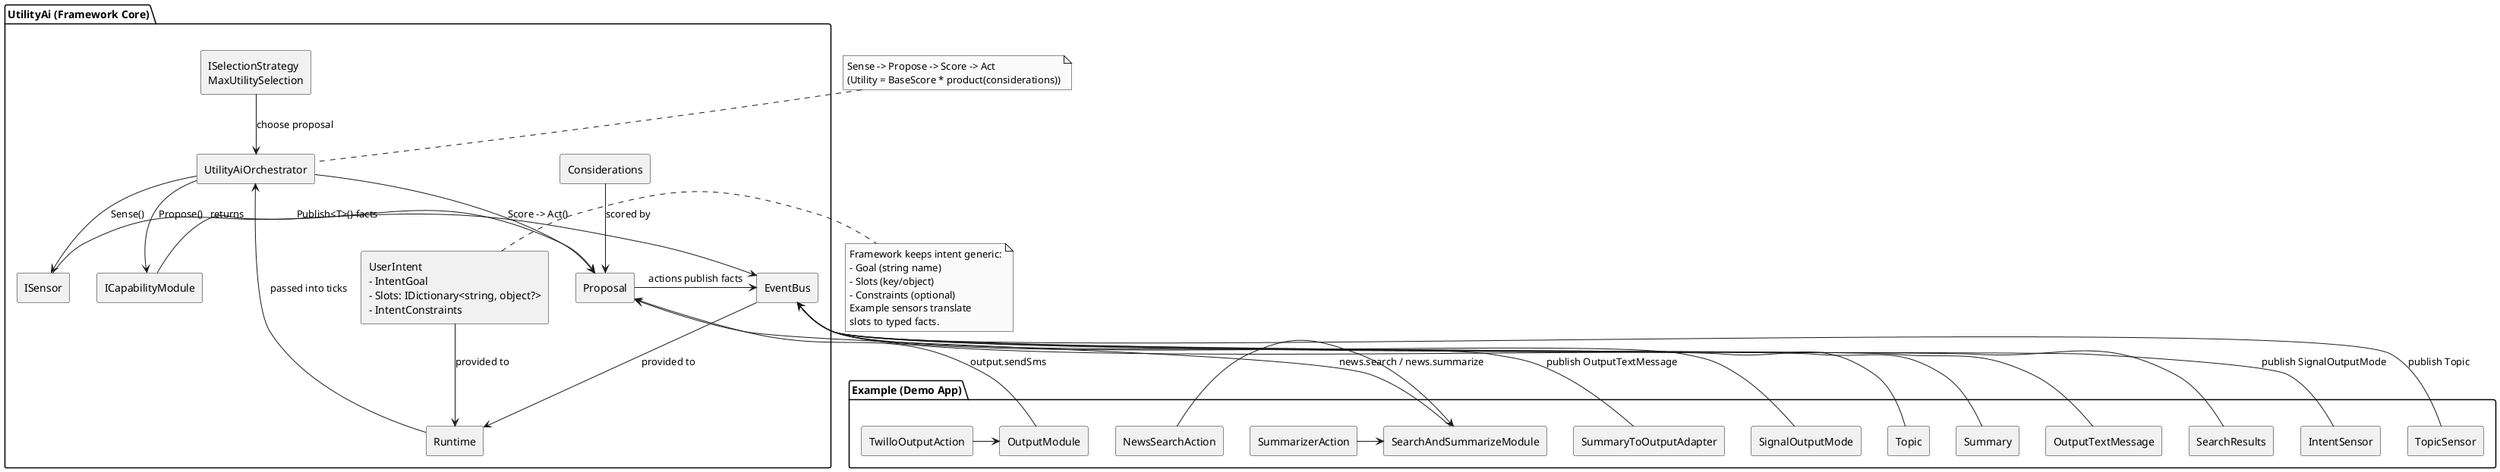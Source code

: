 ﻿@startuml
' Utility-AI Orchestrator Architecture (Blackboard + Utility AI)
' Reflects current codebase as of 2025-10-13

skinparam componentStyle rectangle
skinparam monochrome true
skinparam shadowing false

package "UtilityAi (Framework Core)" {
  [EventBus] as EventBus
  [Runtime] as Runtime
  [Proposal] as Proposal
  [Considerations] as Considerations
  [ISensor] as ISensor
  [ICapabilityModule] as ICapabilityModule
  [UtilityAiOrchestrator] as Orchestrator
  [ISelectionStrategy\nMaxUtilitySelection] as Selection
  [UserIntent\n- IntentGoal\n- Slots: IDictionary<string, object?>\n- IntentConstraints] as UserIntent
}

package "Example (Demo App)" {
  [TopicSensor] as TopicSensor
  [IntentSensor] as IntentSensor
  ' Optional legacy sensor (alternative to IntentSensor)
  ' [OutputSensor] as OutputSensor
  [SearchAndSummarizeModule] as SearchModule
  [SummaryToOutputAdapter] as SummaryToOutputAdapter
  [OutputModule] as OutputModule
  [NewsSearchAction] as NewsSearchAction
  [SummarizerAction] as SummarizerAction
  [TwilloOutputAction] as TwilloAction
  [SignalOutputMode] as SignalOutputMode
  [Topic] as Topic
  [Summary] as Summary
  [OutputTextMessage] as OutputTextMessage
  [SearchResults] as SearchResults
}

' Core relationships
UserIntent -d-> Runtime : provided to
EventBus -d-> Runtime : provided to
Runtime -u-> Orchestrator : passed into ticks

ISensor -r-> EventBus : Publish<T>() facts
ICapabilityModule -r-> Proposal : returns
Considerations -d-> Proposal : scored by
Selection -d-> Orchestrator : choose proposal

Orchestrator -d-> ISensor : Sense()
Orchestrator -d-> ICapabilityModule : Propose()
Orchestrator -d-> Proposal : Score -> Act()
Proposal -r-> EventBus : actions publish facts

' Example wiring
IntentSensor -r-> EventBus : publish SignalOutputMode
' OutputSensor -r-> EventBus : publish SignalOutputMode
TopicSensor -r-> EventBus : publish Topic
SummaryToOutputAdapter -r-> EventBus : publish OutputTextMessage

SearchModule -r-> Proposal : news.search / news.summarize
OutputModule -r-> Proposal : output.sendSms

NewsSearchAction -r-> SearchModule
SummarizerAction -r-> SearchModule
TwilloAction -r-> OutputModule

' Facts on the bus (type-indexed latest)
SignalOutputMode -u-> EventBus
Topic -u-> EventBus
SearchResults -u-> EventBus
Summary -u-> EventBus
OutputTextMessage -u-> EventBus

' Flow annotation
note top of Orchestrator
Sense -> Propose -> Score -> Act
(Utility = BaseScore * product(considerations))
end note

' Intent handling annotation
note right of UserIntent
Framework keeps intent generic:
- Goal (string name)
- Slots (key/object)
- Constraints (optional)
Example sensors translate
slots to typed facts.
end note

@enduml
